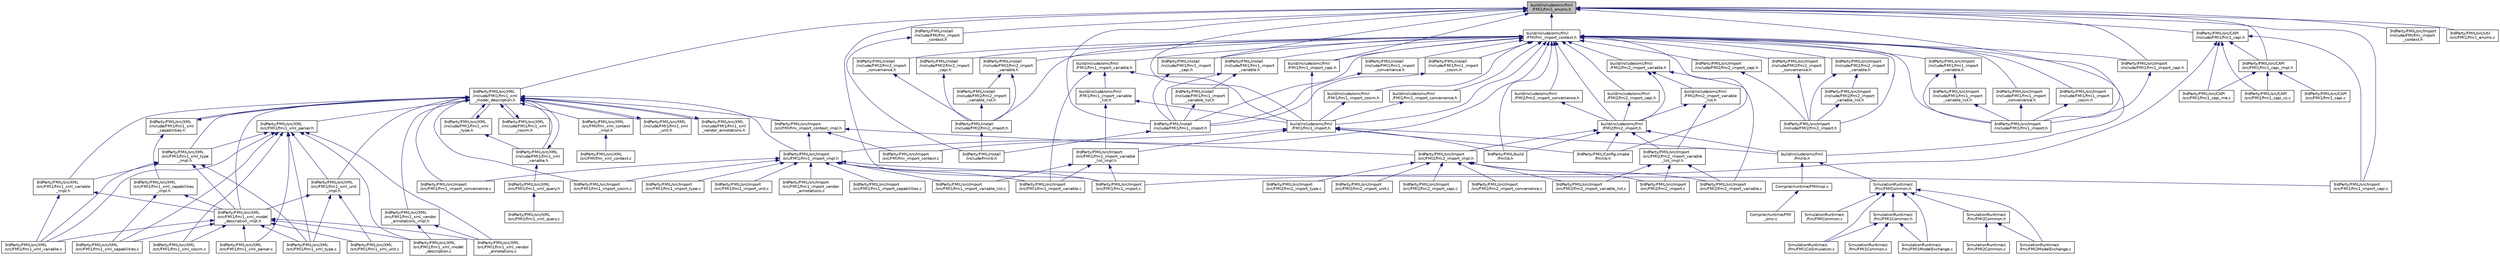 digraph "build/include/omc/fmil/FMI1/fmi1_enums.h"
{
  edge [fontname="Helvetica",fontsize="10",labelfontname="Helvetica",labelfontsize="10"];
  node [fontname="Helvetica",fontsize="10",shape=record];
  Node2 [label="build/include/omc/fmil\l/FMI1/fmi1_enums.h",height=0.2,width=0.4,color="black", fillcolor="grey75", style="filled", fontcolor="black"];
  Node2 -> Node3 [dir="back",color="midnightblue",fontsize="10",style="solid",fontname="Helvetica"];
  Node3 [label="3rdParty/FMIL/install\l/include/FMI/fmi_import\l_context.h",height=0.2,width=0.4,color="black", fillcolor="white", style="filled",URL="$d3/de2/3rd_party_2_f_m_i_l_2install_2include_2_f_m_i_2fmi__import__context_8h.html"];
  Node3 -> Node4 [dir="back",color="midnightblue",fontsize="10",style="solid",fontname="Helvetica"];
  Node4 [label="3rdParty/FMIL/install\l/include/fmilib.h",height=0.2,width=0.4,color="black", fillcolor="white", style="filled",URL="$df/d6b/3rd_party_2_f_m_i_l_2install_2include_2fmilib_8h.html"];
  Node2 -> Node5 [dir="back",color="midnightblue",fontsize="10",style="solid",fontname="Helvetica"];
  Node5 [label="3rdParty/FMIL/install\l/include/FMI1/fmi1_import.h",height=0.2,width=0.4,color="black", fillcolor="white", style="filled",URL="$d1/db2/3rd_party_2_f_m_i_l_2install_2include_2_f_m_i1_2fmi1__import_8h.html"];
  Node5 -> Node4 [dir="back",color="midnightblue",fontsize="10",style="solid",fontname="Helvetica"];
  Node2 -> Node6 [dir="back",color="midnightblue",fontsize="10",style="solid",fontname="Helvetica"];
  Node6 [label="3rdParty/FMIL/install\l/include/FMI1/fmi1_import\l_capi.h",height=0.2,width=0.4,color="black", fillcolor="white", style="filled",URL="$dc/db9/3rd_party_2_f_m_i_l_2install_2include_2_f_m_i1_2fmi1__import__capi_8h.html"];
  Node6 -> Node5 [dir="back",color="midnightblue",fontsize="10",style="solid",fontname="Helvetica"];
  Node2 -> Node7 [dir="back",color="midnightblue",fontsize="10",style="solid",fontname="Helvetica"];
  Node7 [label="3rdParty/FMIL/src/CAPI\l/include/FMI1/fmi1_capi.h",height=0.2,width=0.4,color="black", fillcolor="white", style="filled",URL="$d9/ddf/fmi1__capi_8h.html",tooltip="Public interfaces for the FMI CAPI library. "];
  Node7 -> Node8 [dir="back",color="midnightblue",fontsize="10",style="solid",fontname="Helvetica"];
  Node8 [label="3rdParty/FMIL/src/CAPI\l/src/FMI1/fmi1_capi_cs.c",height=0.2,width=0.4,color="black", fillcolor="white", style="filled",URL="$d7/de8/fmi1__capi__cs_8c.html"];
  Node7 -> Node9 [dir="back",color="midnightblue",fontsize="10",style="solid",fontname="Helvetica"];
  Node9 [label="3rdParty/FMIL/src/CAPI\l/src/FMI1/fmi1_capi_impl.h",height=0.2,width=0.4,color="black", fillcolor="white", style="filled",URL="$d5/d74/fmi1__capi__impl_8h.html"];
  Node9 -> Node10 [dir="back",color="midnightblue",fontsize="10",style="solid",fontname="Helvetica"];
  Node10 [label="3rdParty/FMIL/src/CAPI\l/src/FMI1/fmi1_capi.c",height=0.2,width=0.4,color="black", fillcolor="white", style="filled",URL="$db/da3/fmi1__capi_8c.html"];
  Node9 -> Node8 [dir="back",color="midnightblue",fontsize="10",style="solid",fontname="Helvetica"];
  Node9 -> Node11 [dir="back",color="midnightblue",fontsize="10",style="solid",fontname="Helvetica"];
  Node11 [label="3rdParty/FMIL/src/CAPI\l/src/FMI1/fmi1_capi_me.c",height=0.2,width=0.4,color="black", fillcolor="white", style="filled",URL="$d6/d62/fmi1__capi__me_8c.html"];
  Node7 -> Node11 [dir="back",color="midnightblue",fontsize="10",style="solid",fontname="Helvetica"];
  Node7 -> Node12 [dir="back",color="midnightblue",fontsize="10",style="solid",fontname="Helvetica"];
  Node12 [label="3rdParty/FMIL/src/Import\l/src/FMI1/fmi1_import.c",height=0.2,width=0.4,color="black", fillcolor="white", style="filled",URL="$da/d13/fmi1__import_8c.html"];
  Node7 -> Node13 [dir="back",color="midnightblue",fontsize="10",style="solid",fontname="Helvetica"];
  Node13 [label="3rdParty/FMIL/src/Import\l/src/FMI1/fmi1_import_capi.c",height=0.2,width=0.4,color="black", fillcolor="white", style="filled",URL="$d2/ddd/fmi1__import__capi_8c.html"];
  Node2 -> Node9 [dir="back",color="midnightblue",fontsize="10",style="solid",fontname="Helvetica"];
  Node2 -> Node14 [dir="back",color="midnightblue",fontsize="10",style="solid",fontname="Helvetica"];
  Node14 [label="3rdParty/FMIL/src/Import\l/include/FMI/fmi_import\l_context.h",height=0.2,width=0.4,color="black", fillcolor="white", style="filled",URL="$d1/dfa/3rd_party_2_f_m_i_l_2src_2_import_2include_2_f_m_i_2fmi__import__context_8h.html"];
  Node2 -> Node15 [dir="back",color="midnightblue",fontsize="10",style="solid",fontname="Helvetica"];
  Node15 [label="3rdParty/FMIL/src/Import\l/include/FMI1/fmi1_import.h",height=0.2,width=0.4,color="black", fillcolor="white", style="filled",URL="$da/da0/3rd_party_2_f_m_i_l_2src_2_import_2include_2_f_m_i1_2fmi1__import_8h.html"];
  Node2 -> Node16 [dir="back",color="midnightblue",fontsize="10",style="solid",fontname="Helvetica"];
  Node16 [label="3rdParty/FMIL/src/Import\l/include/FMI1/fmi1_import_capi.h",height=0.2,width=0.4,color="black", fillcolor="white", style="filled",URL="$d8/d49/3rd_party_2_f_m_i_l_2src_2_import_2include_2_f_m_i1_2fmi1__import__capi_8h.html"];
  Node16 -> Node15 [dir="back",color="midnightblue",fontsize="10",style="solid",fontname="Helvetica"];
  Node2 -> Node12 [dir="back",color="midnightblue",fontsize="10",style="solid",fontname="Helvetica"];
  Node2 -> Node13 [dir="back",color="midnightblue",fontsize="10",style="solid",fontname="Helvetica"];
  Node2 -> Node17 [dir="back",color="midnightblue",fontsize="10",style="solid",fontname="Helvetica"];
  Node17 [label="3rdParty/FMIL/src/Util\l/src/FMI1/fmi1_enums.c",height=0.2,width=0.4,color="black", fillcolor="white", style="filled",URL="$d2/dec/fmi1__enums_8c.html"];
  Node2 -> Node18 [dir="back",color="midnightblue",fontsize="10",style="solid",fontname="Helvetica"];
  Node18 [label="3rdParty/FMIL/src/XML\l/include/FMI1/fmi1_xml\l_model_description.h",height=0.2,width=0.4,color="black", fillcolor="white", style="filled",URL="$d9/d25/fmi1__xml__model__description_8h.html",tooltip="Public interface to the FMI XML C-library. "];
  Node18 -> Node19 [dir="back",color="midnightblue",fontsize="10",style="solid",fontname="Helvetica"];
  Node19 [label="3rdParty/FMIL/src/Import\l/src/FMI/fmi_import_context_impl.h",height=0.2,width=0.4,color="black", fillcolor="white", style="filled",URL="$d8/d00/fmi__import__context__impl_8h.html"];
  Node19 -> Node20 [dir="back",color="midnightblue",fontsize="10",style="solid",fontname="Helvetica"];
  Node20 [label="3rdParty/FMIL/src/Import\l/src/FMI/fmi_import_context.c",height=0.2,width=0.4,color="black", fillcolor="white", style="filled",URL="$dd/d3b/fmi__import__context_8c.html"];
  Node19 -> Node21 [dir="back",color="midnightblue",fontsize="10",style="solid",fontname="Helvetica"];
  Node21 [label="3rdParty/FMIL/src/Import\l/src/FMI1/fmi1_import_impl.h",height=0.2,width=0.4,color="black", fillcolor="white", style="filled",URL="$d8/d74/fmi1__import__impl_8h.html"];
  Node21 -> Node12 [dir="back",color="midnightblue",fontsize="10",style="solid",fontname="Helvetica"];
  Node21 -> Node22 [dir="back",color="midnightblue",fontsize="10",style="solid",fontname="Helvetica"];
  Node22 [label="3rdParty/FMIL/src/Import\l/src/FMI1/fmi1_import_capabilities.c",height=0.2,width=0.4,color="black", fillcolor="white", style="filled",URL="$df/d8f/fmi1__import__capabilities_8c.html"];
  Node21 -> Node13 [dir="back",color="midnightblue",fontsize="10",style="solid",fontname="Helvetica"];
  Node21 -> Node23 [dir="back",color="midnightblue",fontsize="10",style="solid",fontname="Helvetica"];
  Node23 [label="3rdParty/FMIL/src/Import\l/src/FMI1/fmi1_import_convenience.c",height=0.2,width=0.4,color="black", fillcolor="white", style="filled",URL="$dc/d11/fmi1__import__convenience_8c.html"];
  Node21 -> Node24 [dir="back",color="midnightblue",fontsize="10",style="solid",fontname="Helvetica"];
  Node24 [label="3rdParty/FMIL/src/Import\l/src/FMI1/fmi1_import_cosim.c",height=0.2,width=0.4,color="black", fillcolor="white", style="filled",URL="$d5/d95/fmi1__import__cosim_8c.html"];
  Node21 -> Node25 [dir="back",color="midnightblue",fontsize="10",style="solid",fontname="Helvetica"];
  Node25 [label="3rdParty/FMIL/src/Import\l/src/FMI1/fmi1_import_type.c",height=0.2,width=0.4,color="black", fillcolor="white", style="filled",URL="$dd/dd9/fmi1__import__type_8c.html"];
  Node21 -> Node26 [dir="back",color="midnightblue",fontsize="10",style="solid",fontname="Helvetica"];
  Node26 [label="3rdParty/FMIL/src/Import\l/src/FMI1/fmi1_import_unit.c",height=0.2,width=0.4,color="black", fillcolor="white", style="filled",URL="$dd/d32/fmi1__import__unit_8c.html"];
  Node21 -> Node27 [dir="back",color="midnightblue",fontsize="10",style="solid",fontname="Helvetica"];
  Node27 [label="3rdParty/FMIL/src/Import\l/src/FMI1/fmi1_import_variable.c",height=0.2,width=0.4,color="black", fillcolor="white", style="filled",URL="$d2/d8e/fmi1__import__variable_8c.html",tooltip="Methods to handle fmi1_import_variable_t. "];
  Node21 -> Node28 [dir="back",color="midnightblue",fontsize="10",style="solid",fontname="Helvetica"];
  Node28 [label="3rdParty/FMIL/src/Import\l/src/FMI1/fmi1_import_variable_list.c",height=0.2,width=0.4,color="black", fillcolor="white", style="filled",URL="$d0/d91/fmi1__import__variable__list_8c.html"];
  Node21 -> Node29 [dir="back",color="midnightblue",fontsize="10",style="solid",fontname="Helvetica"];
  Node29 [label="3rdParty/FMIL/src/Import\l/src/FMI1/fmi1_import_vendor\l_annotations.c",height=0.2,width=0.4,color="black", fillcolor="white", style="filled",URL="$db/d4e/fmi1__import__vendor__annotations_8c.html"];
  Node19 -> Node30 [dir="back",color="midnightblue",fontsize="10",style="solid",fontname="Helvetica"];
  Node30 [label="3rdParty/FMIL/src/Import\l/src/FMI2/fmi2_import_impl.h",height=0.2,width=0.4,color="black", fillcolor="white", style="filled",URL="$d2/dd7/fmi2__import__impl_8h.html"];
  Node30 -> Node31 [dir="back",color="midnightblue",fontsize="10",style="solid",fontname="Helvetica"];
  Node31 [label="3rdParty/FMIL/src/Import\l/src/FMI2/fmi2_import.c",height=0.2,width=0.4,color="black", fillcolor="white", style="filled",URL="$d3/df2/fmi2__import_8c.html"];
  Node30 -> Node32 [dir="back",color="midnightblue",fontsize="10",style="solid",fontname="Helvetica"];
  Node32 [label="3rdParty/FMIL/src/Import\l/src/FMI2/fmi2_import_capi.c",height=0.2,width=0.4,color="black", fillcolor="white", style="filled",URL="$d0/de2/fmi2__import__capi_8c.html"];
  Node30 -> Node33 [dir="back",color="midnightblue",fontsize="10",style="solid",fontname="Helvetica"];
  Node33 [label="3rdParty/FMIL/src/Import\l/src/FMI2/fmi2_import_convenience.c",height=0.2,width=0.4,color="black", fillcolor="white", style="filled",URL="$de/d3e/fmi2__import__convenience_8c.html"];
  Node30 -> Node34 [dir="back",color="midnightblue",fontsize="10",style="solid",fontname="Helvetica"];
  Node34 [label="3rdParty/FMIL/src/Import\l/src/FMI2/fmi2_import_type.c",height=0.2,width=0.4,color="black", fillcolor="white", style="filled",URL="$db/d39/fmi2__import__type_8c.html"];
  Node30 -> Node35 [dir="back",color="midnightblue",fontsize="10",style="solid",fontname="Helvetica"];
  Node35 [label="3rdParty/FMIL/src/Import\l/src/FMI2/fmi2_import_unit.c",height=0.2,width=0.4,color="black", fillcolor="white", style="filled",URL="$da/d5e/fmi2__import__unit_8c.html"];
  Node30 -> Node36 [dir="back",color="midnightblue",fontsize="10",style="solid",fontname="Helvetica"];
  Node36 [label="3rdParty/FMIL/src/Import\l/src/FMI2/fmi2_import_variable.c",height=0.2,width=0.4,color="black", fillcolor="white", style="filled",URL="$d7/d5f/fmi2__import__variable_8c.html",tooltip="Methods to handle fmi2_import_variable_t. "];
  Node30 -> Node37 [dir="back",color="midnightblue",fontsize="10",style="solid",fontname="Helvetica"];
  Node37 [label="3rdParty/FMIL/src/Import\l/src/FMI2/fmi2_import_variable_list.c",height=0.2,width=0.4,color="black", fillcolor="white", style="filled",URL="$d4/d63/fmi2__import__variable__list_8c.html"];
  Node18 -> Node21 [dir="back",color="midnightblue",fontsize="10",style="solid",fontname="Helvetica"];
  Node18 -> Node23 [dir="back",color="midnightblue",fontsize="10",style="solid",fontname="Helvetica"];
  Node18 -> Node24 [dir="back",color="midnightblue",fontsize="10",style="solid",fontname="Helvetica"];
  Node18 -> Node38 [dir="back",color="midnightblue",fontsize="10",style="solid",fontname="Helvetica"];
  Node38 [label="3rdParty/FMIL/src/XML\l/include/FMI1/fmi1_xml\l_capabilities.h",height=0.2,width=0.4,color="black", fillcolor="white", style="filled",URL="$dd/d6d/fmi1__xml__capabilities_8h.html"];
  Node38 -> Node18 [dir="back",color="midnightblue",fontsize="10",style="solid",fontname="Helvetica"];
  Node38 -> Node39 [dir="back",color="midnightblue",fontsize="10",style="solid",fontname="Helvetica"];
  Node39 [label="3rdParty/FMIL/src/XML\l/src/FMI1/fmi1_xml_capabilities\l_impl.h",height=0.2,width=0.4,color="black", fillcolor="white", style="filled",URL="$d2/d6d/fmi1__xml__capabilities__impl_8h.html"];
  Node39 -> Node40 [dir="back",color="midnightblue",fontsize="10",style="solid",fontname="Helvetica"];
  Node40 [label="3rdParty/FMIL/src/XML\l/src/FMI1/fmi1_xml_capabilities.c",height=0.2,width=0.4,color="black", fillcolor="white", style="filled",URL="$d8/d3b/fmi1__xml__capabilities_8c.html"];
  Node39 -> Node41 [dir="back",color="midnightblue",fontsize="10",style="solid",fontname="Helvetica"];
  Node41 [label="3rdParty/FMIL/src/XML\l/src/FMI1/fmi1_xml_model\l_description_impl.h",height=0.2,width=0.4,color="black", fillcolor="white", style="filled",URL="$df/da7/fmi1__xml__model__description__impl_8h.html"];
  Node41 -> Node40 [dir="back",color="midnightblue",fontsize="10",style="solid",fontname="Helvetica"];
  Node41 -> Node42 [dir="back",color="midnightblue",fontsize="10",style="solid",fontname="Helvetica"];
  Node42 [label="3rdParty/FMIL/src/XML\l/src/FMI1/fmi1_xml_cosim.c",height=0.2,width=0.4,color="black", fillcolor="white", style="filled",URL="$db/d5b/fmi1__xml__cosim_8c.html"];
  Node41 -> Node43 [dir="back",color="midnightblue",fontsize="10",style="solid",fontname="Helvetica"];
  Node43 [label="3rdParty/FMIL/src/XML\l/src/FMI1/fmi1_xml_model\l_description.c",height=0.2,width=0.4,color="black", fillcolor="white", style="filled",URL="$dd/da3/fmi1__xml__model__description_8c.html"];
  Node41 -> Node44 [dir="back",color="midnightblue",fontsize="10",style="solid",fontname="Helvetica"];
  Node44 [label="3rdParty/FMIL/src/XML\l/src/FMI1/fmi1_xml_parser.c",height=0.2,width=0.4,color="black", fillcolor="white", style="filled",URL="$d0/d34/fmi1__xml__parser_8c.html"];
  Node41 -> Node45 [dir="back",color="midnightblue",fontsize="10",style="solid",fontname="Helvetica"];
  Node45 [label="3rdParty/FMIL/src/XML\l/src/FMI1/fmi1_xml_type.c",height=0.2,width=0.4,color="black", fillcolor="white", style="filled",URL="$d2/d37/fmi1__xml__type_8c.html"];
  Node41 -> Node46 [dir="back",color="midnightblue",fontsize="10",style="solid",fontname="Helvetica"];
  Node46 [label="3rdParty/FMIL/src/XML\l/src/FMI1/fmi1_xml_unit.c",height=0.2,width=0.4,color="black", fillcolor="white", style="filled",URL="$da/d8a/fmi1__xml__unit_8c.html"];
  Node41 -> Node47 [dir="back",color="midnightblue",fontsize="10",style="solid",fontname="Helvetica"];
  Node47 [label="3rdParty/FMIL/src/XML\l/src/FMI1/fmi1_xml_variable.c",height=0.2,width=0.4,color="black", fillcolor="white", style="filled",URL="$d9/d42/fmi1__xml__variable_8c.html"];
  Node41 -> Node48 [dir="back",color="midnightblue",fontsize="10",style="solid",fontname="Helvetica"];
  Node48 [label="3rdParty/FMIL/src/XML\l/src/FMI1/fmi1_xml_vendor\l_annotations.c",height=0.2,width=0.4,color="black", fillcolor="white", style="filled",URL="$de/de6/fmi1__xml__vendor__annotations_8c.html"];
  Node18 -> Node49 [dir="back",color="midnightblue",fontsize="10",style="solid",fontname="Helvetica"];
  Node49 [label="3rdParty/FMIL/src/XML\l/include/FMI1/fmi1_xml\l_cosim.h",height=0.2,width=0.4,color="black", fillcolor="white", style="filled",URL="$d1/d87/fmi1__xml__cosim_8h.html"];
  Node49 -> Node18 [dir="back",color="midnightblue",fontsize="10",style="solid",fontname="Helvetica"];
  Node18 -> Node50 [dir="back",color="midnightblue",fontsize="10",style="solid",fontname="Helvetica"];
  Node50 [label="3rdParty/FMIL/src/XML\l/include/FMI1/fmi1_xml\l_type.h",height=0.2,width=0.4,color="black", fillcolor="white", style="filled",URL="$da/da1/fmi1__xml__type_8h.html",tooltip="Public interface to the FMI XML C-library: variable types handling. "];
  Node50 -> Node18 [dir="back",color="midnightblue",fontsize="10",style="solid",fontname="Helvetica"];
  Node50 -> Node51 [dir="back",color="midnightblue",fontsize="10",style="solid",fontname="Helvetica"];
  Node51 [label="3rdParty/FMIL/src/XML\l/include/FMI1/fmi1_xml\l_variable.h",height=0.2,width=0.4,color="black", fillcolor="white", style="filled",URL="$d5/d36/fmi1__xml__variable_8h.html",tooltip="Public interface to the FMI XML C-library. Handling of model variables. "];
  Node51 -> Node18 [dir="back",color="midnightblue",fontsize="10",style="solid",fontname="Helvetica"];
  Node51 -> Node52 [dir="back",color="midnightblue",fontsize="10",style="solid",fontname="Helvetica"];
  Node52 [label="3rdParty/FMIL/src/XML\l/src/FMI1/fmi1_xml_query.h",height=0.2,width=0.4,color="black", fillcolor="white", style="filled",URL="$d2/d11/fmi1__xml__query_8h.html"];
  Node52 -> Node53 [dir="back",color="midnightblue",fontsize="10",style="solid",fontname="Helvetica"];
  Node53 [label="3rdParty/FMIL/src/XML\l/src/FMI1/fmi1_xml_query.c",height=0.2,width=0.4,color="black", fillcolor="white", style="filled",URL="$d2/dfd/fmi1__xml__query_8c.html"];
  Node18 -> Node54 [dir="back",color="midnightblue",fontsize="10",style="solid",fontname="Helvetica"];
  Node54 [label="3rdParty/FMIL/src/XML\l/include/FMI1/fmi1_xml\l_unit.h",height=0.2,width=0.4,color="black", fillcolor="white", style="filled",URL="$d6/db6/fmi1__xml__unit_8h.html",tooltip="Public interface to the FMI XML C-library. Handling of variable units. "];
  Node54 -> Node18 [dir="back",color="midnightblue",fontsize="10",style="solid",fontname="Helvetica"];
  Node18 -> Node51 [dir="back",color="midnightblue",fontsize="10",style="solid",fontname="Helvetica"];
  Node18 -> Node55 [dir="back",color="midnightblue",fontsize="10",style="solid",fontname="Helvetica"];
  Node55 [label="3rdParty/FMIL/src/XML\l/include/FMI1/fmi1_xml\l_vendor_annotations.h",height=0.2,width=0.4,color="black", fillcolor="white", style="filled",URL="$d7/d1f/fmi1__xml__vendor__annotations_8h.html",tooltip="Public interface to the FMI XML C-library. Handling of vendor annotations. "];
  Node55 -> Node18 [dir="back",color="midnightblue",fontsize="10",style="solid",fontname="Helvetica"];
  Node18 -> Node56 [dir="back",color="midnightblue",fontsize="10",style="solid",fontname="Helvetica"];
  Node56 [label="3rdParty/FMIL/src/XML\l/src/FMI/fmi_xml_context\l_impl.h",height=0.2,width=0.4,color="black", fillcolor="white", style="filled",URL="$d8/dee/fmi__xml__context__impl_8h.html"];
  Node56 -> Node57 [dir="back",color="midnightblue",fontsize="10",style="solid",fontname="Helvetica"];
  Node57 [label="3rdParty/FMIL/src/XML\l/src/FMI/fmi_xml_context.c",height=0.2,width=0.4,color="black", fillcolor="white", style="filled",URL="$d8/ddf/fmi__xml__context_8c.html"];
  Node18 -> Node58 [dir="back",color="midnightblue",fontsize="10",style="solid",fontname="Helvetica"];
  Node58 [label="3rdParty/FMIL/src/XML\l/src/FMI1/fmi1_xml_parser.h",height=0.2,width=0.4,color="black", fillcolor="white", style="filled",URL="$d2/d7d/fmi1__xml__parser_8h.html"];
  Node58 -> Node40 [dir="back",color="midnightblue",fontsize="10",style="solid",fontname="Helvetica"];
  Node58 -> Node59 [dir="back",color="midnightblue",fontsize="10",style="solid",fontname="Helvetica"];
  Node59 [label="3rdParty/FMIL/src/XML\l/src/FMI1/fmi1_xml_unit\l_impl.h",height=0.2,width=0.4,color="black", fillcolor="white", style="filled",URL="$dd/d45/fmi1__xml__unit__impl_8h.html"];
  Node59 -> Node41 [dir="back",color="midnightblue",fontsize="10",style="solid",fontname="Helvetica"];
  Node59 -> Node45 [dir="back",color="midnightblue",fontsize="10",style="solid",fontname="Helvetica"];
  Node59 -> Node46 [dir="back",color="midnightblue",fontsize="10",style="solid",fontname="Helvetica"];
  Node58 -> Node60 [dir="back",color="midnightblue",fontsize="10",style="solid",fontname="Helvetica"];
  Node60 [label="3rdParty/FMIL/src/XML\l/src/FMI1/fmi1_xml_type\l_impl.h",height=0.2,width=0.4,color="black", fillcolor="white", style="filled",URL="$d5/d0a/fmi1__xml__type__impl_8h.html"];
  Node60 -> Node41 [dir="back",color="midnightblue",fontsize="10",style="solid",fontname="Helvetica"];
  Node60 -> Node61 [dir="back",color="midnightblue",fontsize="10",style="solid",fontname="Helvetica"];
  Node61 [label="3rdParty/FMIL/src/XML\l/src/FMI1/fmi1_xml_variable\l_impl.h",height=0.2,width=0.4,color="black", fillcolor="white", style="filled",URL="$da/d8d/fmi1__xml__variable__impl_8h.html"];
  Node61 -> Node41 [dir="back",color="midnightblue",fontsize="10",style="solid",fontname="Helvetica"];
  Node61 -> Node47 [dir="back",color="midnightblue",fontsize="10",style="solid",fontname="Helvetica"];
  Node60 -> Node45 [dir="back",color="midnightblue",fontsize="10",style="solid",fontname="Helvetica"];
  Node60 -> Node47 [dir="back",color="midnightblue",fontsize="10",style="solid",fontname="Helvetica"];
  Node58 -> Node42 [dir="back",color="midnightblue",fontsize="10",style="solid",fontname="Helvetica"];
  Node58 -> Node43 [dir="back",color="midnightblue",fontsize="10",style="solid",fontname="Helvetica"];
  Node58 -> Node44 [dir="back",color="midnightblue",fontsize="10",style="solid",fontname="Helvetica"];
  Node58 -> Node45 [dir="back",color="midnightblue",fontsize="10",style="solid",fontname="Helvetica"];
  Node58 -> Node47 [dir="back",color="midnightblue",fontsize="10",style="solid",fontname="Helvetica"];
  Node58 -> Node48 [dir="back",color="midnightblue",fontsize="10",style="solid",fontname="Helvetica"];
  Node18 -> Node41 [dir="back",color="midnightblue",fontsize="10",style="solid",fontname="Helvetica"];
  Node18 -> Node59 [dir="back",color="midnightblue",fontsize="10",style="solid",fontname="Helvetica"];
  Node18 -> Node60 [dir="back",color="midnightblue",fontsize="10",style="solid",fontname="Helvetica"];
  Node18 -> Node61 [dir="back",color="midnightblue",fontsize="10",style="solid",fontname="Helvetica"];
  Node18 -> Node62 [dir="back",color="midnightblue",fontsize="10",style="solid",fontname="Helvetica"];
  Node62 [label="3rdParty/FMIL/src/XML\l/src/FMI1/fmi1_xml_vendor\l_annotations_impl.h",height=0.2,width=0.4,color="black", fillcolor="white", style="filled",URL="$da/d4d/fmi1__xml__vendor__annotations__impl_8h.html"];
  Node62 -> Node43 [dir="back",color="midnightblue",fontsize="10",style="solid",fontname="Helvetica"];
  Node62 -> Node48 [dir="back",color="midnightblue",fontsize="10",style="solid",fontname="Helvetica"];
  Node2 -> Node63 [dir="back",color="midnightblue",fontsize="10",style="solid",fontname="Helvetica"];
  Node63 [label="build/include/omc/fmil\l/FMI/fmi_import_context.h",height=0.2,width=0.4,color="black", fillcolor="white", style="filled",URL="$d6/d29/build_2include_2omc_2fmil_2_f_m_i_2fmi__import__context_8h.html"];
  Node63 -> Node64 [dir="back",color="midnightblue",fontsize="10",style="solid",fontname="Helvetica"];
  Node64 [label="3rdParty/FMIL/build\l/fmilib.h",height=0.2,width=0.4,color="black", fillcolor="white", style="filled",URL="$dd/d4b/3rd_party_2_f_m_i_l_2build_2fmilib_8h.html"];
  Node63 -> Node65 [dir="back",color="midnightblue",fontsize="10",style="solid",fontname="Helvetica"];
  Node65 [label="3rdParty/FMIL/Config.cmake\l/fmilib.h",height=0.2,width=0.4,color="black", fillcolor="white", style="filled",URL="$d4/d55/3rd_party_2_f_m_i_l_2_config_8cmake_2fmilib_8h.html"];
  Node63 -> Node5 [dir="back",color="midnightblue",fontsize="10",style="solid",fontname="Helvetica"];
  Node63 -> Node66 [dir="back",color="midnightblue",fontsize="10",style="solid",fontname="Helvetica"];
  Node66 [label="3rdParty/FMIL/install\l/include/FMI1/fmi1_import\l_variable.h",height=0.2,width=0.4,color="black", fillcolor="white", style="filled",URL="$d6/dd0/3rd_party_2_f_m_i_l_2install_2include_2_f_m_i1_2fmi1__import__variable_8h.html"];
  Node66 -> Node5 [dir="back",color="midnightblue",fontsize="10",style="solid",fontname="Helvetica"];
  Node66 -> Node67 [dir="back",color="midnightblue",fontsize="10",style="solid",fontname="Helvetica"];
  Node67 [label="3rdParty/FMIL/install\l/include/FMI1/fmi1_import\l_variable_list.h",height=0.2,width=0.4,color="black", fillcolor="white", style="filled",URL="$d3/d69/3rd_party_2_f_m_i_l_2install_2include_2_f_m_i1_2fmi1__import__variable__list_8h.html"];
  Node67 -> Node5 [dir="back",color="midnightblue",fontsize="10",style="solid",fontname="Helvetica"];
  Node63 -> Node6 [dir="back",color="midnightblue",fontsize="10",style="solid",fontname="Helvetica"];
  Node63 -> Node68 [dir="back",color="midnightblue",fontsize="10",style="solid",fontname="Helvetica"];
  Node68 [label="3rdParty/FMIL/install\l/include/FMI1/fmi1_import\l_convenience.h",height=0.2,width=0.4,color="black", fillcolor="white", style="filled",URL="$d1/d3c/3rd_party_2_f_m_i_l_2install_2include_2_f_m_i1_2fmi1__import__convenience_8h.html"];
  Node68 -> Node5 [dir="back",color="midnightblue",fontsize="10",style="solid",fontname="Helvetica"];
  Node63 -> Node69 [dir="back",color="midnightblue",fontsize="10",style="solid",fontname="Helvetica"];
  Node69 [label="3rdParty/FMIL/install\l/include/FMI1/fmi1_import\l_cosim.h",height=0.2,width=0.4,color="black", fillcolor="white", style="filled",URL="$da/df3/3rd_party_2_f_m_i_l_2install_2include_2_f_m_i1_2fmi1__import__cosim_8h.html"];
  Node69 -> Node5 [dir="back",color="midnightblue",fontsize="10",style="solid",fontname="Helvetica"];
  Node63 -> Node70 [dir="back",color="midnightblue",fontsize="10",style="solid",fontname="Helvetica"];
  Node70 [label="3rdParty/FMIL/install\l/include/FMI2/fmi2_import.h",height=0.2,width=0.4,color="black", fillcolor="white", style="filled",URL="$d0/d98/3rd_party_2_f_m_i_l_2install_2include_2_f_m_i2_2fmi2__import_8h.html"];
  Node70 -> Node4 [dir="back",color="midnightblue",fontsize="10",style="solid",fontname="Helvetica"];
  Node63 -> Node71 [dir="back",color="midnightblue",fontsize="10",style="solid",fontname="Helvetica"];
  Node71 [label="3rdParty/FMIL/install\l/include/FMI2/fmi2_import\l_variable.h",height=0.2,width=0.4,color="black", fillcolor="white", style="filled",URL="$da/d1f/3rd_party_2_f_m_i_l_2install_2include_2_f_m_i2_2fmi2__import__variable_8h.html"];
  Node71 -> Node70 [dir="back",color="midnightblue",fontsize="10",style="solid",fontname="Helvetica"];
  Node71 -> Node72 [dir="back",color="midnightblue",fontsize="10",style="solid",fontname="Helvetica"];
  Node72 [label="3rdParty/FMIL/install\l/include/FMI2/fmi2_import\l_variable_list.h",height=0.2,width=0.4,color="black", fillcolor="white", style="filled",URL="$db/d8d/3rd_party_2_f_m_i_l_2install_2include_2_f_m_i2_2fmi2__import__variable__list_8h.html"];
  Node72 -> Node70 [dir="back",color="midnightblue",fontsize="10",style="solid",fontname="Helvetica"];
  Node63 -> Node73 [dir="back",color="midnightblue",fontsize="10",style="solid",fontname="Helvetica"];
  Node73 [label="3rdParty/FMIL/install\l/include/FMI2/fmi2_import\l_capi.h",height=0.2,width=0.4,color="black", fillcolor="white", style="filled",URL="$de/d23/3rd_party_2_f_m_i_l_2install_2include_2_f_m_i2_2fmi2__import__capi_8h.html"];
  Node73 -> Node70 [dir="back",color="midnightblue",fontsize="10",style="solid",fontname="Helvetica"];
  Node63 -> Node74 [dir="back",color="midnightblue",fontsize="10",style="solid",fontname="Helvetica"];
  Node74 [label="3rdParty/FMIL/install\l/include/FMI2/fmi2_import\l_convenience.h",height=0.2,width=0.4,color="black", fillcolor="white", style="filled",URL="$df/db0/3rd_party_2_f_m_i_l_2install_2include_2_f_m_i2_2fmi2__import__convenience_8h.html"];
  Node74 -> Node70 [dir="back",color="midnightblue",fontsize="10",style="solid",fontname="Helvetica"];
  Node63 -> Node15 [dir="back",color="midnightblue",fontsize="10",style="solid",fontname="Helvetica"];
  Node63 -> Node75 [dir="back",color="midnightblue",fontsize="10",style="solid",fontname="Helvetica"];
  Node75 [label="3rdParty/FMIL/src/Import\l/include/FMI1/fmi1_import\l_variable.h",height=0.2,width=0.4,color="black", fillcolor="white", style="filled",URL="$df/d70/3rd_party_2_f_m_i_l_2src_2_import_2include_2_f_m_i1_2fmi1__import__variable_8h.html"];
  Node75 -> Node15 [dir="back",color="midnightblue",fontsize="10",style="solid",fontname="Helvetica"];
  Node75 -> Node76 [dir="back",color="midnightblue",fontsize="10",style="solid",fontname="Helvetica"];
  Node76 [label="3rdParty/FMIL/src/Import\l/include/FMI1/fmi1_import\l_variable_list.h",height=0.2,width=0.4,color="black", fillcolor="white", style="filled",URL="$d8/dda/3rd_party_2_f_m_i_l_2src_2_import_2include_2_f_m_i1_2fmi1__import__variable__list_8h.html"];
  Node76 -> Node15 [dir="back",color="midnightblue",fontsize="10",style="solid",fontname="Helvetica"];
  Node63 -> Node16 [dir="back",color="midnightblue",fontsize="10",style="solid",fontname="Helvetica"];
  Node63 -> Node77 [dir="back",color="midnightblue",fontsize="10",style="solid",fontname="Helvetica"];
  Node77 [label="3rdParty/FMIL/src/Import\l/include/FMI1/fmi1_import\l_convenience.h",height=0.2,width=0.4,color="black", fillcolor="white", style="filled",URL="$d3/d61/3rd_party_2_f_m_i_l_2src_2_import_2include_2_f_m_i1_2fmi1__import__convenience_8h.html"];
  Node77 -> Node15 [dir="back",color="midnightblue",fontsize="10",style="solid",fontname="Helvetica"];
  Node63 -> Node78 [dir="back",color="midnightblue",fontsize="10",style="solid",fontname="Helvetica"];
  Node78 [label="3rdParty/FMIL/src/Import\l/include/FMI1/fmi1_import\l_cosim.h",height=0.2,width=0.4,color="black", fillcolor="white", style="filled",URL="$df/d14/3rd_party_2_f_m_i_l_2src_2_import_2include_2_f_m_i1_2fmi1__import__cosim_8h.html"];
  Node78 -> Node15 [dir="back",color="midnightblue",fontsize="10",style="solid",fontname="Helvetica"];
  Node63 -> Node79 [dir="back",color="midnightblue",fontsize="10",style="solid",fontname="Helvetica"];
  Node79 [label="3rdParty/FMIL/src/Import\l/include/FMI2/fmi2_import.h",height=0.2,width=0.4,color="black", fillcolor="white", style="filled",URL="$d2/db0/3rd_party_2_f_m_i_l_2src_2_import_2include_2_f_m_i2_2fmi2__import_8h.html"];
  Node63 -> Node80 [dir="back",color="midnightblue",fontsize="10",style="solid",fontname="Helvetica"];
  Node80 [label="3rdParty/FMIL/src/Import\l/include/FMI2/fmi2_import\l_variable.h",height=0.2,width=0.4,color="black", fillcolor="white", style="filled",URL="$d1/d33/3rd_party_2_f_m_i_l_2src_2_import_2include_2_f_m_i2_2fmi2__import__variable_8h.html"];
  Node80 -> Node79 [dir="back",color="midnightblue",fontsize="10",style="solid",fontname="Helvetica"];
  Node80 -> Node81 [dir="back",color="midnightblue",fontsize="10",style="solid",fontname="Helvetica"];
  Node81 [label="3rdParty/FMIL/src/Import\l/include/FMI2/fmi2_import\l_variable_list.h",height=0.2,width=0.4,color="black", fillcolor="white", style="filled",URL="$dd/dd9/3rd_party_2_f_m_i_l_2src_2_import_2include_2_f_m_i2_2fmi2__import__variable__list_8h.html"];
  Node81 -> Node79 [dir="back",color="midnightblue",fontsize="10",style="solid",fontname="Helvetica"];
  Node63 -> Node82 [dir="back",color="midnightblue",fontsize="10",style="solid",fontname="Helvetica"];
  Node82 [label="3rdParty/FMIL/src/Import\l/include/FMI2/fmi2_import_capi.h",height=0.2,width=0.4,color="black", fillcolor="white", style="filled",URL="$d0/de1/3rd_party_2_f_m_i_l_2src_2_import_2include_2_f_m_i2_2fmi2__import__capi_8h.html"];
  Node82 -> Node79 [dir="back",color="midnightblue",fontsize="10",style="solid",fontname="Helvetica"];
  Node63 -> Node83 [dir="back",color="midnightblue",fontsize="10",style="solid",fontname="Helvetica"];
  Node83 [label="3rdParty/FMIL/src/Import\l/include/FMI2/fmi2_import\l_convenience.h",height=0.2,width=0.4,color="black", fillcolor="white", style="filled",URL="$d0/d8d/3rd_party_2_f_m_i_l_2src_2_import_2include_2_f_m_i2_2fmi2__import__convenience_8h.html"];
  Node83 -> Node79 [dir="back",color="midnightblue",fontsize="10",style="solid",fontname="Helvetica"];
  Node63 -> Node20 [dir="back",color="midnightblue",fontsize="10",style="solid",fontname="Helvetica"];
  Node63 -> Node84 [dir="back",color="midnightblue",fontsize="10",style="solid",fontname="Helvetica"];
  Node84 [label="build/include/omc/fmil\l/FMI1/fmi1_import.h",height=0.2,width=0.4,color="black", fillcolor="white", style="filled",URL="$d4/dfa/build_2include_2omc_2fmil_2_f_m_i1_2fmi1__import_8h.html"];
  Node84 -> Node64 [dir="back",color="midnightblue",fontsize="10",style="solid",fontname="Helvetica"];
  Node84 -> Node65 [dir="back",color="midnightblue",fontsize="10",style="solid",fontname="Helvetica"];
  Node84 -> Node21 [dir="back",color="midnightblue",fontsize="10",style="solid",fontname="Helvetica"];
  Node84 -> Node85 [dir="back",color="midnightblue",fontsize="10",style="solid",fontname="Helvetica"];
  Node85 [label="3rdParty/FMIL/src/Import\l/src/FMI1/fmi1_import_variable\l_list_impl.h",height=0.2,width=0.4,color="black", fillcolor="white", style="filled",URL="$dd/d33/fmi1__import__variable__list__impl_8h.html"];
  Node85 -> Node12 [dir="back",color="midnightblue",fontsize="10",style="solid",fontname="Helvetica"];
  Node85 -> Node27 [dir="back",color="midnightblue",fontsize="10",style="solid",fontname="Helvetica"];
  Node85 -> Node28 [dir="back",color="midnightblue",fontsize="10",style="solid",fontname="Helvetica"];
  Node84 -> Node86 [dir="back",color="midnightblue",fontsize="10",style="solid",fontname="Helvetica"];
  Node86 [label="build/include/omc/fmil\l/fmilib.h",height=0.2,width=0.4,color="black", fillcolor="white", style="filled",URL="$d2/d86/build_2include_2omc_2fmil_2fmilib_8h.html"];
  Node86 -> Node87 [dir="back",color="midnightblue",fontsize="10",style="solid",fontname="Helvetica"];
  Node87 [label="Compiler/runtime/FMIImpl.c",height=0.2,width=0.4,color="black", fillcolor="white", style="filled",URL="$df/d24/_f_m_i_impl_8c.html"];
  Node87 -> Node88 [dir="back",color="midnightblue",fontsize="10",style="solid",fontname="Helvetica"];
  Node88 [label="Compiler/runtime/FMI\l_omc.c",height=0.2,width=0.4,color="black", fillcolor="white", style="filled",URL="$df/d35/_f_m_i__omc_8c.html"];
  Node86 -> Node89 [dir="back",color="midnightblue",fontsize="10",style="solid",fontname="Helvetica"];
  Node89 [label="SimulationRuntime/c\l/fmi/FMICommon.h",height=0.2,width=0.4,color="black", fillcolor="white", style="filled",URL="$d7/d39/_f_m_i_common_8h.html"];
  Node89 -> Node90 [dir="back",color="midnightblue",fontsize="10",style="solid",fontname="Helvetica"];
  Node90 [label="SimulationRuntime/c\l/fmi/FMI1Common.h",height=0.2,width=0.4,color="black", fillcolor="white", style="filled",URL="$d3/d64/_f_m_i1_common_8h.html"];
  Node90 -> Node91 [dir="back",color="midnightblue",fontsize="10",style="solid",fontname="Helvetica"];
  Node91 [label="SimulationRuntime/c\l/fmi/FMI1Common.c",height=0.2,width=0.4,color="black", fillcolor="white", style="filled",URL="$de/dca/_f_m_i1_common_8c.html"];
  Node90 -> Node92 [dir="back",color="midnightblue",fontsize="10",style="solid",fontname="Helvetica"];
  Node92 [label="SimulationRuntime/c\l/fmi/FMI1CoSimulation.c",height=0.2,width=0.4,color="black", fillcolor="white", style="filled",URL="$d5/d4a/_f_m_i1_co_simulation_8c.html"];
  Node90 -> Node93 [dir="back",color="midnightblue",fontsize="10",style="solid",fontname="Helvetica"];
  Node93 [label="SimulationRuntime/c\l/fmi/FMI1ModelExchange.c",height=0.2,width=0.4,color="black", fillcolor="white", style="filled",URL="$db/d07/_f_m_i1_model_exchange_8c.html"];
  Node89 -> Node92 [dir="back",color="midnightblue",fontsize="10",style="solid",fontname="Helvetica"];
  Node89 -> Node93 [dir="back",color="midnightblue",fontsize="10",style="solid",fontname="Helvetica"];
  Node89 -> Node94 [dir="back",color="midnightblue",fontsize="10",style="solid",fontname="Helvetica"];
  Node94 [label="SimulationRuntime/c\l/fmi/FMI2Common.h",height=0.2,width=0.4,color="black", fillcolor="white", style="filled",URL="$d7/d17/_f_m_i2_common_8h.html"];
  Node94 -> Node95 [dir="back",color="midnightblue",fontsize="10",style="solid",fontname="Helvetica"];
  Node95 [label="SimulationRuntime/c\l/fmi/FMI2Common.c",height=0.2,width=0.4,color="black", fillcolor="white", style="filled",URL="$de/dda/_f_m_i2_common_8c.html"];
  Node94 -> Node96 [dir="back",color="midnightblue",fontsize="10",style="solid",fontname="Helvetica"];
  Node96 [label="SimulationRuntime/c\l/fmi/FMI2ModelExchange.c",height=0.2,width=0.4,color="black", fillcolor="white", style="filled",URL="$de/d1d/_f_m_i2_model_exchange_8c.html"];
  Node89 -> Node96 [dir="back",color="midnightblue",fontsize="10",style="solid",fontname="Helvetica"];
  Node89 -> Node97 [dir="back",color="midnightblue",fontsize="10",style="solid",fontname="Helvetica"];
  Node97 [label="SimulationRuntime/c\l/fmi/FMICommon.c",height=0.2,width=0.4,color="black", fillcolor="white", style="filled",URL="$d1/de4/_f_m_i_common_8c.html"];
  Node63 -> Node98 [dir="back",color="midnightblue",fontsize="10",style="solid",fontname="Helvetica"];
  Node98 [label="build/include/omc/fmil\l/FMI1/fmi1_import_variable.h",height=0.2,width=0.4,color="black", fillcolor="white", style="filled",URL="$da/d8f/build_2include_2omc_2fmil_2_f_m_i1_2fmi1__import__variable_8h.html"];
  Node98 -> Node27 [dir="back",color="midnightblue",fontsize="10",style="solid",fontname="Helvetica"];
  Node98 -> Node84 [dir="back",color="midnightblue",fontsize="10",style="solid",fontname="Helvetica"];
  Node98 -> Node99 [dir="back",color="midnightblue",fontsize="10",style="solid",fontname="Helvetica"];
  Node99 [label="build/include/omc/fmil\l/FMI1/fmi1_import_variable\l_list.h",height=0.2,width=0.4,color="black", fillcolor="white", style="filled",URL="$d0/ddb/build_2include_2omc_2fmil_2_f_m_i1_2fmi1__import__variable__list_8h.html"];
  Node99 -> Node85 [dir="back",color="midnightblue",fontsize="10",style="solid",fontname="Helvetica"];
  Node99 -> Node84 [dir="back",color="midnightblue",fontsize="10",style="solid",fontname="Helvetica"];
  Node63 -> Node100 [dir="back",color="midnightblue",fontsize="10",style="solid",fontname="Helvetica"];
  Node100 [label="build/include/omc/fmil\l/FMI1/fmi1_import_capi.h",height=0.2,width=0.4,color="black", fillcolor="white", style="filled",URL="$df/d92/build_2include_2omc_2fmil_2_f_m_i1_2fmi1__import__capi_8h.html"];
  Node100 -> Node84 [dir="back",color="midnightblue",fontsize="10",style="solid",fontname="Helvetica"];
  Node63 -> Node101 [dir="back",color="midnightblue",fontsize="10",style="solid",fontname="Helvetica"];
  Node101 [label="build/include/omc/fmil\l/FMI1/fmi1_import_convenience.h",height=0.2,width=0.4,color="black", fillcolor="white", style="filled",URL="$dd/d7f/build_2include_2omc_2fmil_2_f_m_i1_2fmi1__import__convenience_8h.html"];
  Node101 -> Node84 [dir="back",color="midnightblue",fontsize="10",style="solid",fontname="Helvetica"];
  Node63 -> Node102 [dir="back",color="midnightblue",fontsize="10",style="solid",fontname="Helvetica"];
  Node102 [label="build/include/omc/fmil\l/FMI1/fmi1_import_cosim.h",height=0.2,width=0.4,color="black", fillcolor="white", style="filled",URL="$d4/d41/build_2include_2omc_2fmil_2_f_m_i1_2fmi1__import__cosim_8h.html"];
  Node102 -> Node84 [dir="back",color="midnightblue",fontsize="10",style="solid",fontname="Helvetica"];
  Node63 -> Node103 [dir="back",color="midnightblue",fontsize="10",style="solid",fontname="Helvetica"];
  Node103 [label="build/include/omc/fmil\l/FMI2/fmi2_import.h",height=0.2,width=0.4,color="black", fillcolor="white", style="filled",URL="$d0/d79/build_2include_2omc_2fmil_2_f_m_i2_2fmi2__import_8h.html"];
  Node103 -> Node64 [dir="back",color="midnightblue",fontsize="10",style="solid",fontname="Helvetica"];
  Node103 -> Node65 [dir="back",color="midnightblue",fontsize="10",style="solid",fontname="Helvetica"];
  Node103 -> Node30 [dir="back",color="midnightblue",fontsize="10",style="solid",fontname="Helvetica"];
  Node103 -> Node104 [dir="back",color="midnightblue",fontsize="10",style="solid",fontname="Helvetica"];
  Node104 [label="3rdParty/FMIL/src/Import\l/src/FMI2/fmi2_import_variable\l_list_impl.h",height=0.2,width=0.4,color="black", fillcolor="white", style="filled",URL="$da/dd3/fmi2__import__variable__list__impl_8h.html"];
  Node104 -> Node31 [dir="back",color="midnightblue",fontsize="10",style="solid",fontname="Helvetica"];
  Node104 -> Node36 [dir="back",color="midnightblue",fontsize="10",style="solid",fontname="Helvetica"];
  Node104 -> Node37 [dir="back",color="midnightblue",fontsize="10",style="solid",fontname="Helvetica"];
  Node103 -> Node86 [dir="back",color="midnightblue",fontsize="10",style="solid",fontname="Helvetica"];
  Node63 -> Node105 [dir="back",color="midnightblue",fontsize="10",style="solid",fontname="Helvetica"];
  Node105 [label="build/include/omc/fmil\l/FMI2/fmi2_import_variable.h",height=0.2,width=0.4,color="black", fillcolor="white", style="filled",URL="$df/dcd/build_2include_2omc_2fmil_2_f_m_i2_2fmi2__import__variable_8h.html"];
  Node105 -> Node36 [dir="back",color="midnightblue",fontsize="10",style="solid",fontname="Helvetica"];
  Node105 -> Node103 [dir="back",color="midnightblue",fontsize="10",style="solid",fontname="Helvetica"];
  Node105 -> Node106 [dir="back",color="midnightblue",fontsize="10",style="solid",fontname="Helvetica"];
  Node106 [label="build/include/omc/fmil\l/FMI2/fmi2_import_variable\l_list.h",height=0.2,width=0.4,color="black", fillcolor="white", style="filled",URL="$df/dd0/build_2include_2omc_2fmil_2_f_m_i2_2fmi2__import__variable__list_8h.html"];
  Node106 -> Node104 [dir="back",color="midnightblue",fontsize="10",style="solid",fontname="Helvetica"];
  Node106 -> Node103 [dir="back",color="midnightblue",fontsize="10",style="solid",fontname="Helvetica"];
  Node63 -> Node107 [dir="back",color="midnightblue",fontsize="10",style="solid",fontname="Helvetica"];
  Node107 [label="build/include/omc/fmil\l/FMI2/fmi2_import_capi.h",height=0.2,width=0.4,color="black", fillcolor="white", style="filled",URL="$d4/dd7/build_2include_2omc_2fmil_2_f_m_i2_2fmi2__import__capi_8h.html"];
  Node107 -> Node103 [dir="back",color="midnightblue",fontsize="10",style="solid",fontname="Helvetica"];
  Node63 -> Node108 [dir="back",color="midnightblue",fontsize="10",style="solid",fontname="Helvetica"];
  Node108 [label="build/include/omc/fmil\l/FMI2/fmi2_import_convenience.h",height=0.2,width=0.4,color="black", fillcolor="white", style="filled",URL="$d9/ded/build_2include_2omc_2fmil_2_f_m_i2_2fmi2__import__convenience_8h.html"];
  Node108 -> Node103 [dir="back",color="midnightblue",fontsize="10",style="solid",fontname="Helvetica"];
  Node63 -> Node86 [dir="back",color="midnightblue",fontsize="10",style="solid",fontname="Helvetica"];
  Node2 -> Node84 [dir="back",color="midnightblue",fontsize="10",style="solid",fontname="Helvetica"];
  Node2 -> Node100 [dir="back",color="midnightblue",fontsize="10",style="solid",fontname="Helvetica"];
}
